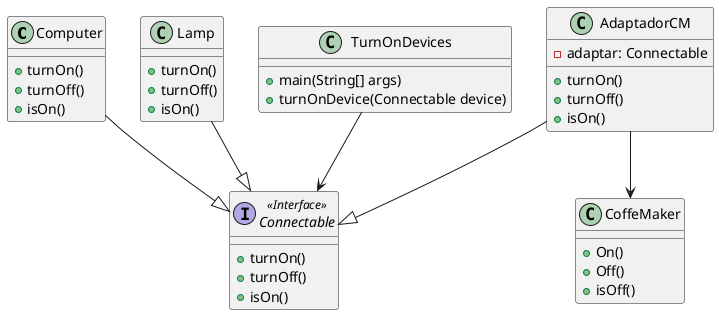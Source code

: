@startuml Casa inteligente

class Computer {
    +turnOn()
    +turnOff()
    +isOn()
}

class Lamp {
    +turnOn()
    +turnOff()
    +isOn()
}

class CoffeMaker {
    +On()
    +Off()
    +isOff()
}

class AdaptadorCM {
    -adaptar: Connectable
    +turnOn()
    +turnOff()
    +isOn()
}

class TurnOnDevices {
    +main(String[] args)
    +turnOnDevice(Connectable device)
}

interface Connectable <<Interface>> {
    +turnOn()
    +turnOff()
    +isOn()
}

TurnOnDevices --> Connectable
Lamp --|> Connectable
Computer --|> Connectable
AdaptadorCM --|> Connectable
AdaptadorCM --> CoffeMaker

@enduml